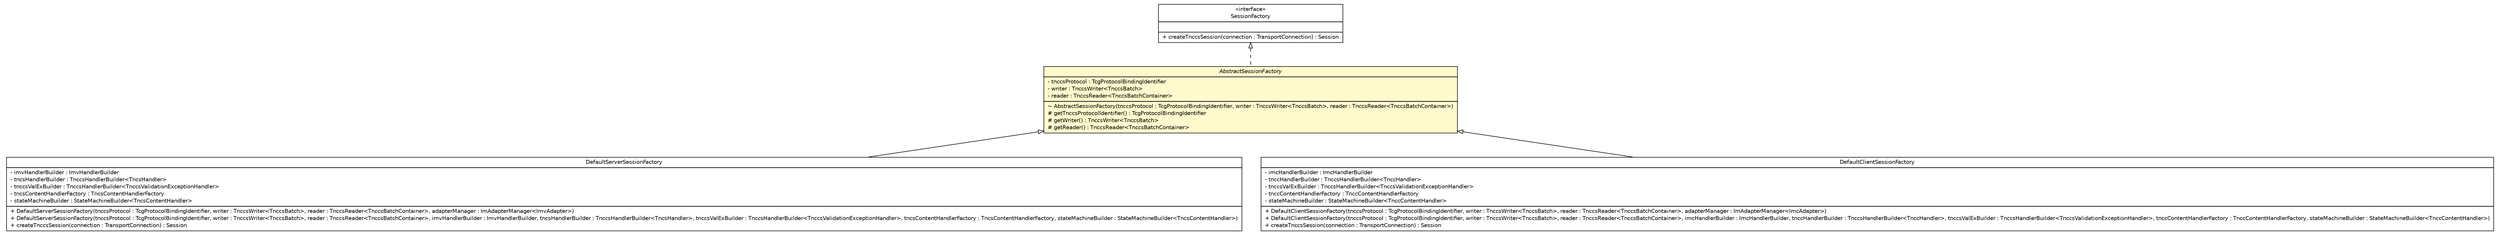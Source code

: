 #!/usr/local/bin/dot
#
# Class diagram 
# Generated by UMLGraph version R5_6 (http://www.umlgraph.org/)
#

digraph G {
	edge [fontname="Helvetica",fontsize=10,labelfontname="Helvetica",labelfontsize=10];
	node [fontname="Helvetica",fontsize=10,shape=plaintext];
	nodesep=0.25;
	ranksep=0.5;
	// de.hsbremen.tc.tnc.tnccs.session.base.SessionFactory
	c5171 [label=<<table title="de.hsbremen.tc.tnc.tnccs.session.base.SessionFactory" border="0" cellborder="1" cellspacing="0" cellpadding="2" port="p" href="../SessionFactory.html">
		<tr><td><table border="0" cellspacing="0" cellpadding="1">
<tr><td align="center" balign="center"> &#171;interface&#187; </td></tr>
<tr><td align="center" balign="center"> SessionFactory </td></tr>
		</table></td></tr>
		<tr><td><table border="0" cellspacing="0" cellpadding="1">
<tr><td align="left" balign="left">  </td></tr>
		</table></td></tr>
		<tr><td><table border="0" cellspacing="0" cellpadding="1">
<tr><td align="left" balign="left"> + createTnccsSession(connection : TransportConnection) : Session </td></tr>
		</table></td></tr>
		</table>>, URL="../SessionFactory.html", fontname="Helvetica", fontcolor="black", fontsize=10.0];
	// de.hsbremen.tc.tnc.tnccs.session.base.simple.DefaultServerSessionFactory
	c5173 [label=<<table title="de.hsbremen.tc.tnc.tnccs.session.base.simple.DefaultServerSessionFactory" border="0" cellborder="1" cellspacing="0" cellpadding="2" port="p" href="./DefaultServerSessionFactory.html">
		<tr><td><table border="0" cellspacing="0" cellpadding="1">
<tr><td align="center" balign="center"> DefaultServerSessionFactory </td></tr>
		</table></td></tr>
		<tr><td><table border="0" cellspacing="0" cellpadding="1">
<tr><td align="left" balign="left"> - imvHandlerBuilder : ImvHandlerBuilder </td></tr>
<tr><td align="left" balign="left"> - tncsHandlerBuilder : TnccsHandlerBuilder&lt;TncsHandler&gt; </td></tr>
<tr><td align="left" balign="left"> - tnccsValExBuilder : TnccsHandlerBuilder&lt;TnccsValidationExceptionHandler&gt; </td></tr>
<tr><td align="left" balign="left"> - tncsContentHandlerFactory : TncsContentHandlerFactory </td></tr>
<tr><td align="left" balign="left"> - stateMachineBuilder : StateMachineBuilder&lt;TncsContentHandler&gt; </td></tr>
		</table></td></tr>
		<tr><td><table border="0" cellspacing="0" cellpadding="1">
<tr><td align="left" balign="left"> + DefaultServerSessionFactory(tnccsProtocol : TcgProtocolBindingIdentifier, writer : TnccsWriter&lt;TnccsBatch&gt;, reader : TnccsReader&lt;TnccsBatchContainer&gt;, adapterManager : ImAdapterManager&lt;ImvAdapter&gt;) </td></tr>
<tr><td align="left" balign="left"> + DefaultServerSessionFactory(tnccsProtocol : TcgProtocolBindingIdentifier, writer : TnccsWriter&lt;TnccsBatch&gt;, reader : TnccsReader&lt;TnccsBatchContainer&gt;, imvHandlerBuilder : ImvHandlerBuilder, tncsHandlerBuilder : TnccsHandlerBuilder&lt;TncsHandler&gt;, tnccsValExBuilder : TnccsHandlerBuilder&lt;TnccsValidationExceptionHandler&gt;, tncsContentHandlerFactory : TncsContentHandlerFactory, stateMachineBuilder : StateMachineBuilder&lt;TncsContentHandler&gt;) </td></tr>
<tr><td align="left" balign="left"> + createTnccsSession(connection : TransportConnection) : Session </td></tr>
		</table></td></tr>
		</table>>, URL="./DefaultServerSessionFactory.html", fontname="Helvetica", fontcolor="black", fontsize=10.0];
	// de.hsbremen.tc.tnc.tnccs.session.base.simple.AbstractSessionFactory
	c5179 [label=<<table title="de.hsbremen.tc.tnc.tnccs.session.base.simple.AbstractSessionFactory" border="0" cellborder="1" cellspacing="0" cellpadding="2" port="p" bgcolor="lemonChiffon" href="./AbstractSessionFactory.html">
		<tr><td><table border="0" cellspacing="0" cellpadding="1">
<tr><td align="center" balign="center"><font face="Helvetica-Oblique"> AbstractSessionFactory </font></td></tr>
		</table></td></tr>
		<tr><td><table border="0" cellspacing="0" cellpadding="1">
<tr><td align="left" balign="left"> - tnccsProtocol : TcgProtocolBindingIdentifier </td></tr>
<tr><td align="left" balign="left"> - writer : TnccsWriter&lt;TnccsBatch&gt; </td></tr>
<tr><td align="left" balign="left"> - reader : TnccsReader&lt;TnccsBatchContainer&gt; </td></tr>
		</table></td></tr>
		<tr><td><table border="0" cellspacing="0" cellpadding="1">
<tr><td align="left" balign="left"> ~ AbstractSessionFactory(tnccsProtocol : TcgProtocolBindingIdentifier, writer : TnccsWriter&lt;TnccsBatch&gt;, reader : TnccsReader&lt;TnccsBatchContainer&gt;) </td></tr>
<tr><td align="left" balign="left"> # getTnccsProtocolIdentifier() : TcgProtocolBindingIdentifier </td></tr>
<tr><td align="left" balign="left"> # getWriter() : TnccsWriter&lt;TnccsBatch&gt; </td></tr>
<tr><td align="left" balign="left"> # getReader() : TnccsReader&lt;TnccsBatchContainer&gt; </td></tr>
		</table></td></tr>
		</table>>, URL="./AbstractSessionFactory.html", fontname="Helvetica", fontcolor="black", fontsize=10.0];
	// de.hsbremen.tc.tnc.tnccs.session.base.simple.DefaultClientSessionFactory
	c5180 [label=<<table title="de.hsbremen.tc.tnc.tnccs.session.base.simple.DefaultClientSessionFactory" border="0" cellborder="1" cellspacing="0" cellpadding="2" port="p" href="./DefaultClientSessionFactory.html">
		<tr><td><table border="0" cellspacing="0" cellpadding="1">
<tr><td align="center" balign="center"> DefaultClientSessionFactory </td></tr>
		</table></td></tr>
		<tr><td><table border="0" cellspacing="0" cellpadding="1">
<tr><td align="left" balign="left"> - imcHandlerBuilder : ImcHandlerBuilder </td></tr>
<tr><td align="left" balign="left"> - tnccHandlerBuilder : TnccsHandlerBuilder&lt;TnccHandler&gt; </td></tr>
<tr><td align="left" balign="left"> - tnccsValExBuilder : TnccsHandlerBuilder&lt;TnccsValidationExceptionHandler&gt; </td></tr>
<tr><td align="left" balign="left"> - tnccContentHandlerFactory : TnccContentHandlerFactory </td></tr>
<tr><td align="left" balign="left"> - stateMachineBuilder : StateMachineBuilder&lt;TnccContentHandler&gt; </td></tr>
		</table></td></tr>
		<tr><td><table border="0" cellspacing="0" cellpadding="1">
<tr><td align="left" balign="left"> + DefaultClientSessionFactory(tnccsProtocol : TcgProtocolBindingIdentifier, writer : TnccsWriter&lt;TnccsBatch&gt;, reader : TnccsReader&lt;TnccsBatchContainer&gt;, adapterManager : ImAdapterManager&lt;ImcAdapter&gt;) </td></tr>
<tr><td align="left" balign="left"> + DefaultClientSessionFactory(tnccsProtocol : TcgProtocolBindingIdentifier, writer : TnccsWriter&lt;TnccsBatch&gt;, reader : TnccsReader&lt;TnccsBatchContainer&gt;, imcHandlerBuilder : ImcHandlerBuilder, tnccHandlerBuilder : TnccsHandlerBuilder&lt;TnccHandler&gt;, tnccsValExBuilder : TnccsHandlerBuilder&lt;TnccsValidationExceptionHandler&gt;, tnccContentHandlerFactory : TnccContentHandlerFactory, stateMachineBuilder : StateMachineBuilder&lt;TnccContentHandler&gt;) </td></tr>
<tr><td align="left" balign="left"> + createTnccsSession(connection : TransportConnection) : Session </td></tr>
		</table></td></tr>
		</table>>, URL="./DefaultClientSessionFactory.html", fontname="Helvetica", fontcolor="black", fontsize=10.0];
	//de.hsbremen.tc.tnc.tnccs.session.base.simple.DefaultServerSessionFactory extends de.hsbremen.tc.tnc.tnccs.session.base.simple.AbstractSessionFactory
	c5179:p -> c5173:p [dir=back,arrowtail=empty];
	//de.hsbremen.tc.tnc.tnccs.session.base.simple.AbstractSessionFactory implements de.hsbremen.tc.tnc.tnccs.session.base.SessionFactory
	c5171:p -> c5179:p [dir=back,arrowtail=empty,style=dashed];
	//de.hsbremen.tc.tnc.tnccs.session.base.simple.DefaultClientSessionFactory extends de.hsbremen.tc.tnc.tnccs.session.base.simple.AbstractSessionFactory
	c5179:p -> c5180:p [dir=back,arrowtail=empty];
}

